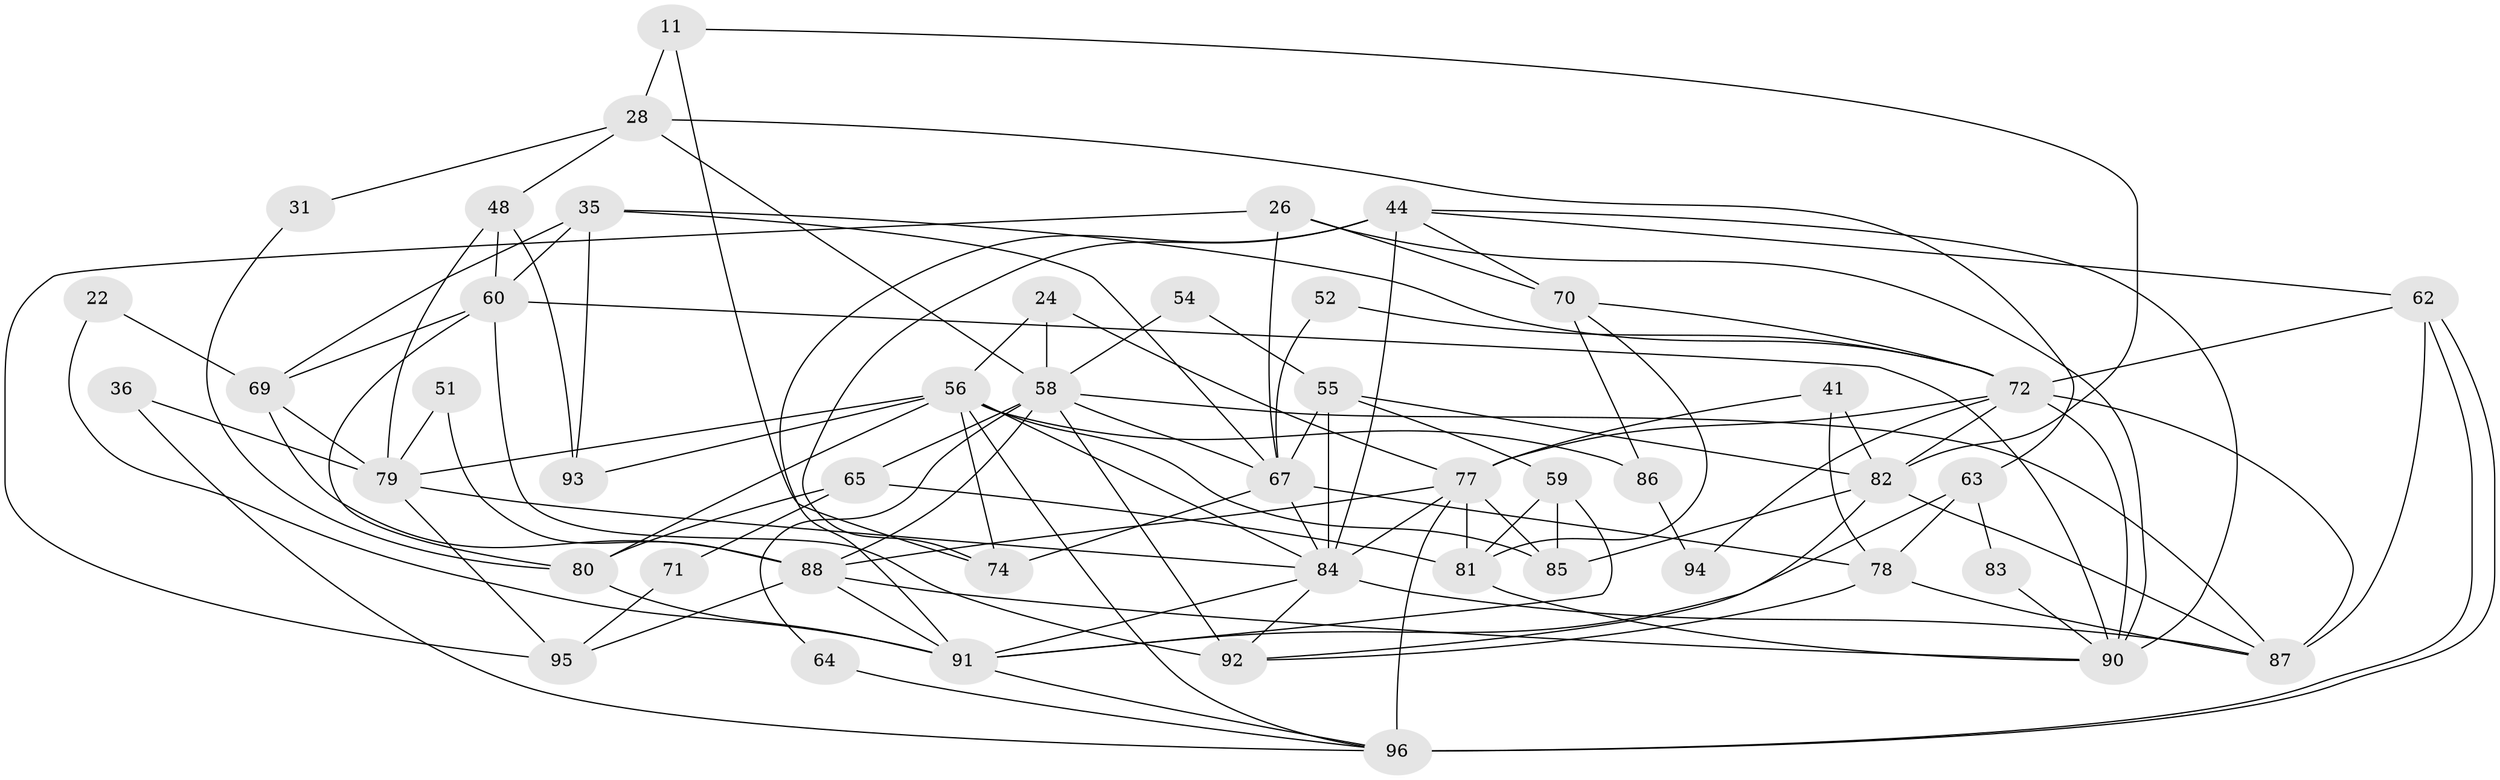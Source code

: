 // original degree distribution, {2: 0.16666666666666666, 4: 0.28125, 6: 0.07291666666666667, 3: 0.20833333333333334, 5: 0.21875, 7: 0.03125, 8: 0.020833333333333332}
// Generated by graph-tools (version 1.1) at 2025/50/03/09/25 04:50:02]
// undirected, 48 vertices, 115 edges
graph export_dot {
graph [start="1"]
  node [color=gray90,style=filled];
  11;
  22;
  24;
  26;
  28 [super="+17"];
  31;
  35;
  36;
  41;
  44 [super="+13"];
  48;
  51;
  52;
  54;
  55 [super="+16"];
  56 [super="+47+5+38"];
  58 [super="+18"];
  59 [super="+7"];
  60 [super="+12"];
  62 [super="+37"];
  63;
  64;
  65;
  67 [super="+57"];
  69 [super="+6"];
  70 [super="+66"];
  71;
  72 [super="+23+61"];
  74 [super="+33"];
  77 [super="+34+49"];
  78 [super="+2"];
  79 [super="+32+3"];
  80 [super="+14+73"];
  81 [super="+27"];
  82 [super="+15"];
  83;
  84 [super="+46+68+39"];
  85;
  86;
  87 [super="+19"];
  88 [super="+53"];
  90 [super="+89"];
  91 [super="+76+43"];
  92 [super="+75"];
  93 [super="+30"];
  94;
  95;
  96 [super="+10+50"];
  11 -- 28 [weight=2];
  11 -- 74;
  11 -- 82;
  22 -- 69;
  22 -- 91;
  24 -- 58;
  24 -- 77 [weight=2];
  24 -- 56;
  26 -- 70;
  26 -- 95;
  26 -- 90;
  26 -- 67;
  28 -- 58 [weight=2];
  28 -- 48 [weight=2];
  28 -- 31;
  28 -- 63;
  31 -- 80;
  35 -- 60;
  35 -- 69 [weight=2];
  35 -- 72 [weight=2];
  35 -- 93;
  35 -- 67;
  36 -- 96;
  36 -- 79;
  41 -- 82 [weight=2];
  41 -- 78;
  41 -- 77;
  44 -- 70 [weight=2];
  44 -- 62;
  44 -- 90;
  44 -- 91;
  44 -- 84 [weight=3];
  44 -- 74;
  48 -- 60;
  48 -- 79;
  48 -- 93;
  51 -- 88;
  51 -- 79;
  52 -- 67;
  52 -- 72;
  54 -- 55;
  54 -- 58;
  55 -- 82;
  55 -- 67 [weight=2];
  55 -- 59;
  55 -- 84;
  56 -- 96;
  56 -- 85;
  56 -- 80 [weight=3];
  56 -- 74 [weight=2];
  56 -- 84;
  56 -- 86;
  56 -- 93;
  56 -- 79 [weight=2];
  58 -- 92 [weight=2];
  58 -- 65;
  58 -- 67;
  58 -- 64;
  58 -- 88 [weight=2];
  58 -- 87;
  59 -- 85;
  59 -- 81;
  59 -- 91;
  60 -- 92;
  60 -- 90;
  60 -- 69;
  60 -- 80;
  62 -- 96;
  62 -- 96;
  62 -- 72;
  62 -- 87;
  63 -- 83;
  63 -- 91;
  63 -- 78;
  64 -- 96;
  65 -- 71;
  65 -- 81;
  65 -- 80;
  67 -- 74 [weight=2];
  67 -- 78;
  67 -- 84;
  69 -- 88;
  69 -- 79 [weight=2];
  70 -- 81;
  70 -- 86;
  70 -- 72;
  71 -- 95;
  72 -- 90 [weight=2];
  72 -- 82;
  72 -- 94;
  72 -- 77;
  72 -- 87;
  77 -- 85;
  77 -- 84 [weight=3];
  77 -- 88 [weight=2];
  77 -- 96 [weight=3];
  77 -- 81;
  78 -- 92;
  78 -- 87;
  79 -- 84;
  79 -- 95;
  80 -- 91 [weight=2];
  81 -- 90;
  82 -- 92;
  82 -- 85;
  82 -- 87;
  83 -- 90;
  84 -- 92;
  84 -- 91 [weight=2];
  84 -- 87;
  86 -- 94;
  88 -- 95;
  88 -- 90;
  88 -- 91;
  91 -- 96;
}
